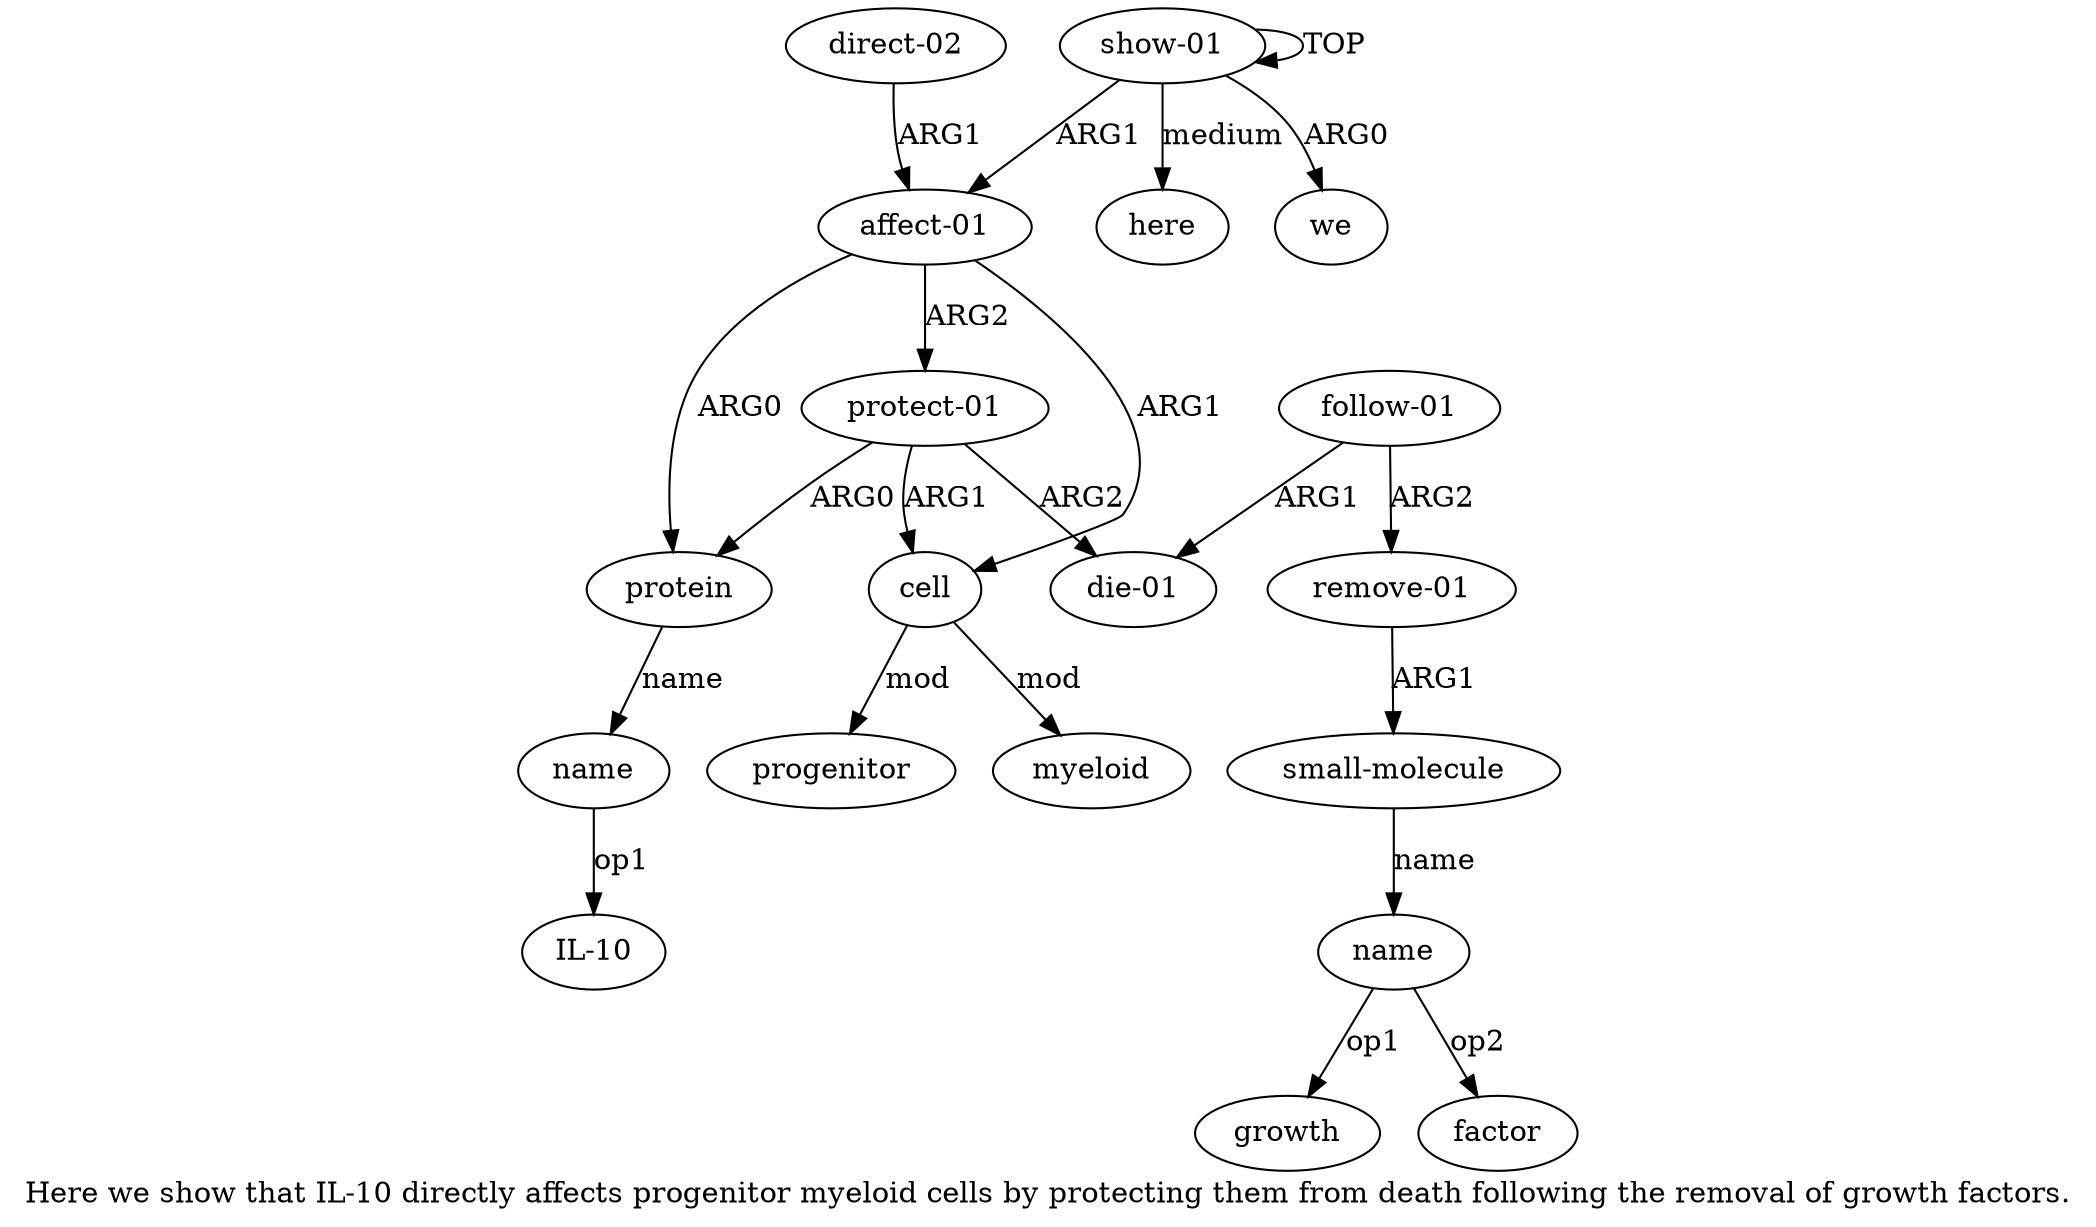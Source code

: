 digraph  {
	graph [label="Here we show that IL-10 directly affects progenitor myeloid cells by protecting them from death following the removal of growth \
factors."];
	node [label="\N"];
	a15	 [color=black,
		gold_ind=15,
		gold_label=here,
		label=here,
		test_ind=15,
		test_label=here];
	a14	 [color=black,
		gold_ind=14,
		gold_label="direct-02",
		label="direct-02",
		test_ind=14,
		test_label="direct-02"];
	a2	 [color=black,
		gold_ind=2,
		gold_label="affect-01",
		label="affect-01",
		test_ind=2,
		test_label="affect-01"];
	a14 -> a2 [key=0,
	color=black,
	gold_label=ARG1,
	label=ARG1,
	test_label=ARG1];
"a13 growth" [color=black,
	gold_ind=-1,
	gold_label=growth,
	label=growth,
	test_ind=-1,
	test_label=growth];
a11 [color=black,
	gold_ind=11,
	gold_label="remove-01",
	label="remove-01",
	test_ind=11,
	test_label="remove-01"];
a12 [color=black,
	gold_ind=12,
	gold_label="small-molecule",
	label="small-molecule",
	test_ind=12,
	test_label="small-molecule"];
a11 -> a12 [key=0,
color=black,
gold_label=ARG1,
label=ARG1,
test_label=ARG1];
a10 [color=black,
gold_ind=10,
gold_label="follow-01",
label="follow-01",
test_ind=10,
test_label="follow-01"];
a10 -> a11 [key=0,
color=black,
gold_label=ARG2,
label=ARG2,
test_label=ARG2];
a9 [color=black,
gold_ind=9,
gold_label="die-01",
label="die-01",
test_ind=9,
test_label="die-01"];
a10 -> a9 [key=0,
color=black,
gold_label=ARG1,
label=ARG1,
test_label=ARG1];
a13 [color=black,
gold_ind=13,
gold_label=name,
label=name,
test_ind=13,
test_label=name];
a13 -> "a13 growth" [key=0,
color=black,
gold_label=op1,
label=op1,
test_label=op1];
"a13 factor" [color=black,
gold_ind=-1,
gold_label=factor,
label=factor,
test_ind=-1,
test_label=factor];
a13 -> "a13 factor" [key=0,
color=black,
gold_label=op2,
label=op2,
test_label=op2];
a12 -> a13 [key=0,
color=black,
gold_label=name,
label=name,
test_label=name];
a1 [color=black,
gold_ind=1,
gold_label=we,
label=we,
test_ind=1,
test_label=we];
a0 [color=black,
gold_ind=0,
gold_label="show-01",
label="show-01",
test_ind=0,
test_label="show-01"];
a0 -> a15 [key=0,
color=black,
gold_label=medium,
label=medium,
test_label=medium];
a0 -> a1 [key=0,
color=black,
gold_label=ARG0,
label=ARG0,
test_label=ARG0];
a0 -> a0 [key=0,
color=black,
gold_label=TOP,
label=TOP,
test_label=TOP];
a0 -> a2 [key=0,
color=black,
gold_label=ARG1,
label=ARG1,
test_label=ARG1];
a3 [color=black,
gold_ind=3,
gold_label=protein,
label=protein,
test_ind=3,
test_label=protein];
a4 [color=black,
gold_ind=4,
gold_label=name,
label=name,
test_ind=4,
test_label=name];
a3 -> a4 [key=0,
color=black,
gold_label=name,
label=name,
test_label=name];
a2 -> a3 [key=0,
color=black,
gold_label=ARG0,
label=ARG0,
test_label=ARG0];
a5 [color=black,
gold_ind=5,
gold_label=cell,
label=cell,
test_ind=5,
test_label=cell];
a2 -> a5 [key=0,
color=black,
gold_label=ARG1,
label=ARG1,
test_label=ARG1];
a8 [color=black,
gold_ind=8,
gold_label="protect-01",
label="protect-01",
test_ind=8,
test_label="protect-01"];
a2 -> a8 [key=0,
color=black,
gold_label=ARG2,
label=ARG2,
test_label=ARG2];
a7 [color=black,
gold_ind=7,
gold_label=myeloid,
label=myeloid,
test_ind=7,
test_label=myeloid];
a5 -> a7 [key=0,
color=black,
gold_label=mod,
label=mod,
test_label=mod];
a6 [color=black,
gold_ind=6,
gold_label=progenitor,
label=progenitor,
test_ind=6,
test_label=progenitor];
a5 -> a6 [key=0,
color=black,
gold_label=mod,
label=mod,
test_label=mod];
"a4 IL-10" [color=black,
gold_ind=-1,
gold_label="IL-10",
label="IL-10",
test_ind=-1,
test_label="IL-10"];
a4 -> "a4 IL-10" [key=0,
color=black,
gold_label=op1,
label=op1,
test_label=op1];
a8 -> a3 [key=0,
color=black,
gold_label=ARG0,
label=ARG0,
test_label=ARG0];
a8 -> a5 [key=0,
color=black,
gold_label=ARG1,
label=ARG1,
test_label=ARG1];
a8 -> a9 [key=0,
color=black,
gold_label=ARG2,
label=ARG2,
test_label=ARG2];
}
